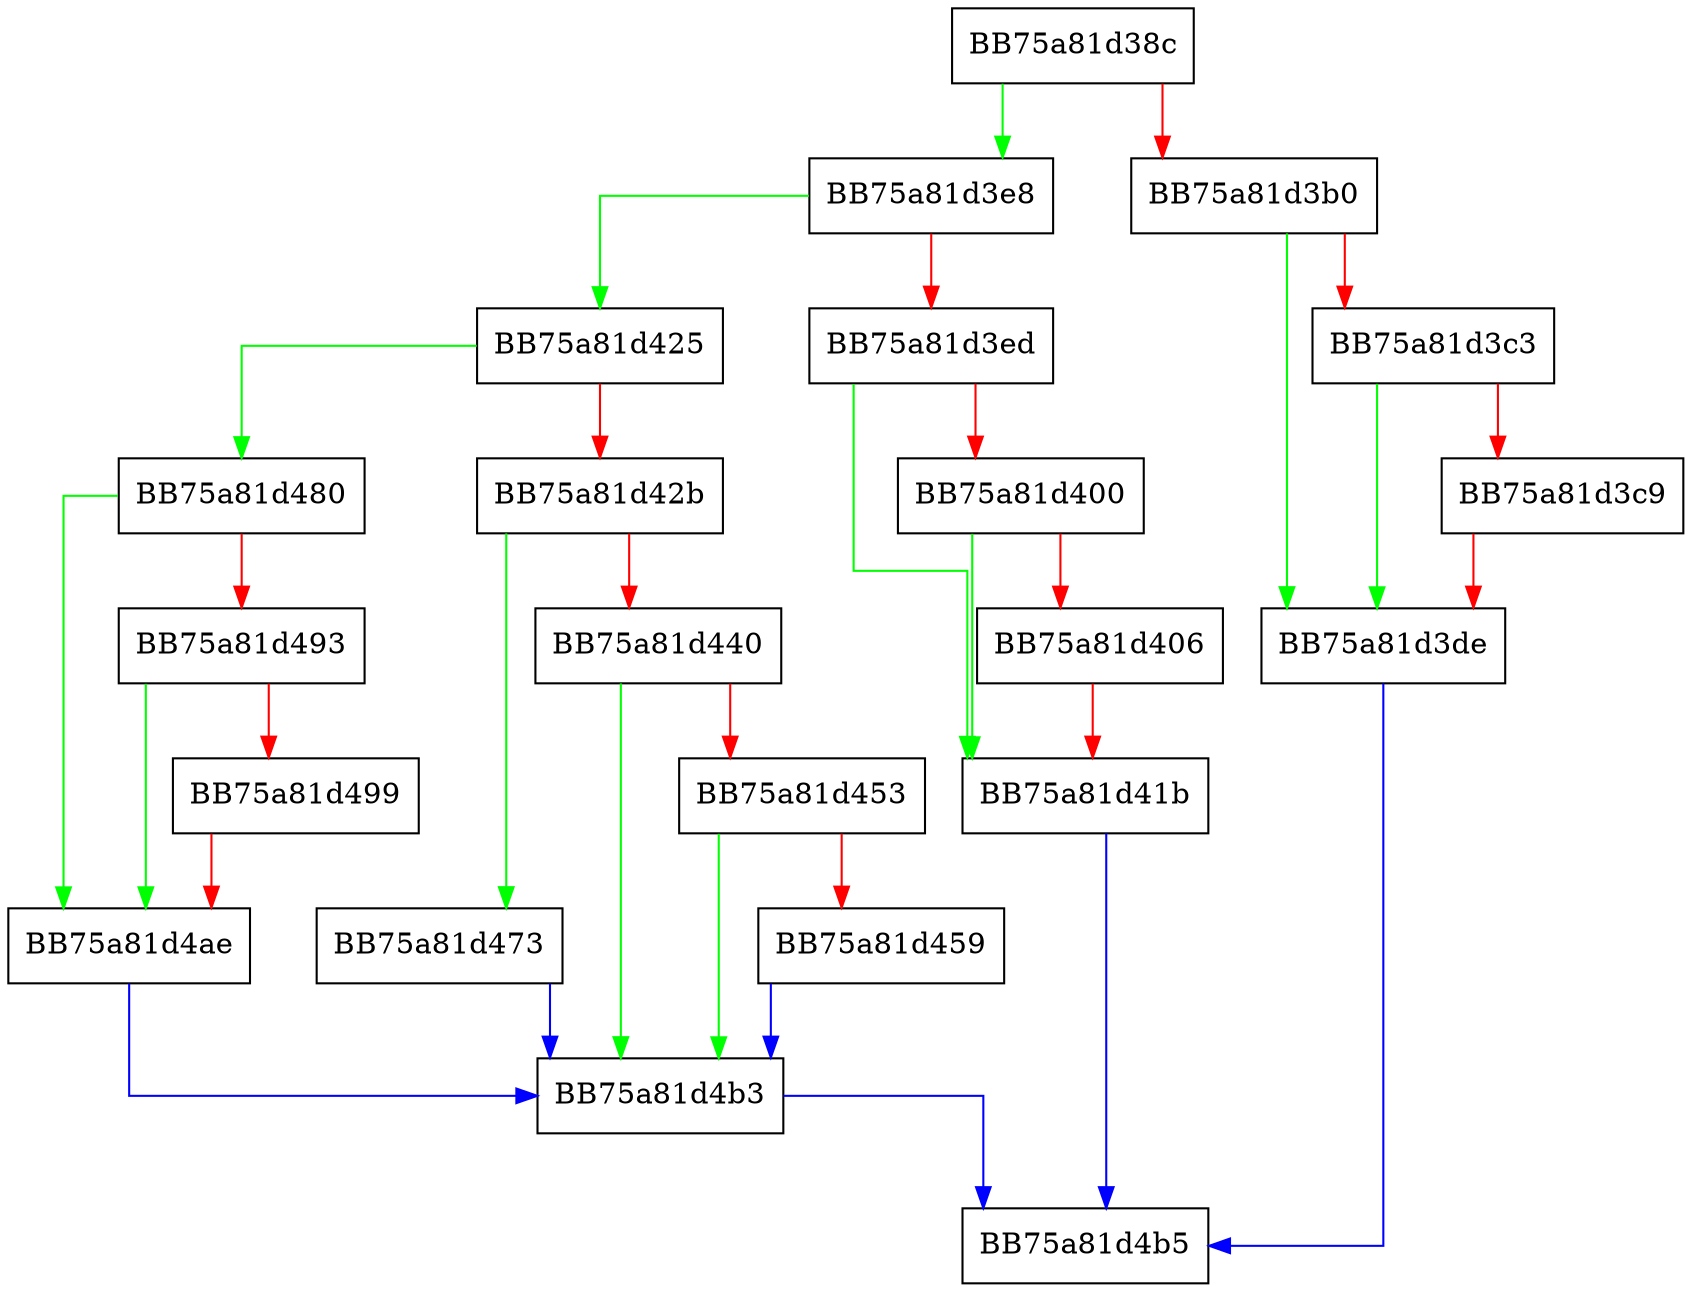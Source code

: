 digraph OnTDTQueryEvent {
  node [shape="box"];
  graph [splines=ortho];
  BB75a81d38c -> BB75a81d3e8 [color="green"];
  BB75a81d38c -> BB75a81d3b0 [color="red"];
  BB75a81d3b0 -> BB75a81d3de [color="green"];
  BB75a81d3b0 -> BB75a81d3c3 [color="red"];
  BB75a81d3c3 -> BB75a81d3de [color="green"];
  BB75a81d3c3 -> BB75a81d3c9 [color="red"];
  BB75a81d3c9 -> BB75a81d3de [color="red"];
  BB75a81d3de -> BB75a81d4b5 [color="blue"];
  BB75a81d3e8 -> BB75a81d425 [color="green"];
  BB75a81d3e8 -> BB75a81d3ed [color="red"];
  BB75a81d3ed -> BB75a81d41b [color="green"];
  BB75a81d3ed -> BB75a81d400 [color="red"];
  BB75a81d400 -> BB75a81d41b [color="green"];
  BB75a81d400 -> BB75a81d406 [color="red"];
  BB75a81d406 -> BB75a81d41b [color="red"];
  BB75a81d41b -> BB75a81d4b5 [color="blue"];
  BB75a81d425 -> BB75a81d480 [color="green"];
  BB75a81d425 -> BB75a81d42b [color="red"];
  BB75a81d42b -> BB75a81d473 [color="green"];
  BB75a81d42b -> BB75a81d440 [color="red"];
  BB75a81d440 -> BB75a81d4b3 [color="green"];
  BB75a81d440 -> BB75a81d453 [color="red"];
  BB75a81d453 -> BB75a81d4b3 [color="green"];
  BB75a81d453 -> BB75a81d459 [color="red"];
  BB75a81d459 -> BB75a81d4b3 [color="blue"];
  BB75a81d473 -> BB75a81d4b3 [color="blue"];
  BB75a81d480 -> BB75a81d4ae [color="green"];
  BB75a81d480 -> BB75a81d493 [color="red"];
  BB75a81d493 -> BB75a81d4ae [color="green"];
  BB75a81d493 -> BB75a81d499 [color="red"];
  BB75a81d499 -> BB75a81d4ae [color="red"];
  BB75a81d4ae -> BB75a81d4b3 [color="blue"];
  BB75a81d4b3 -> BB75a81d4b5 [color="blue"];
}